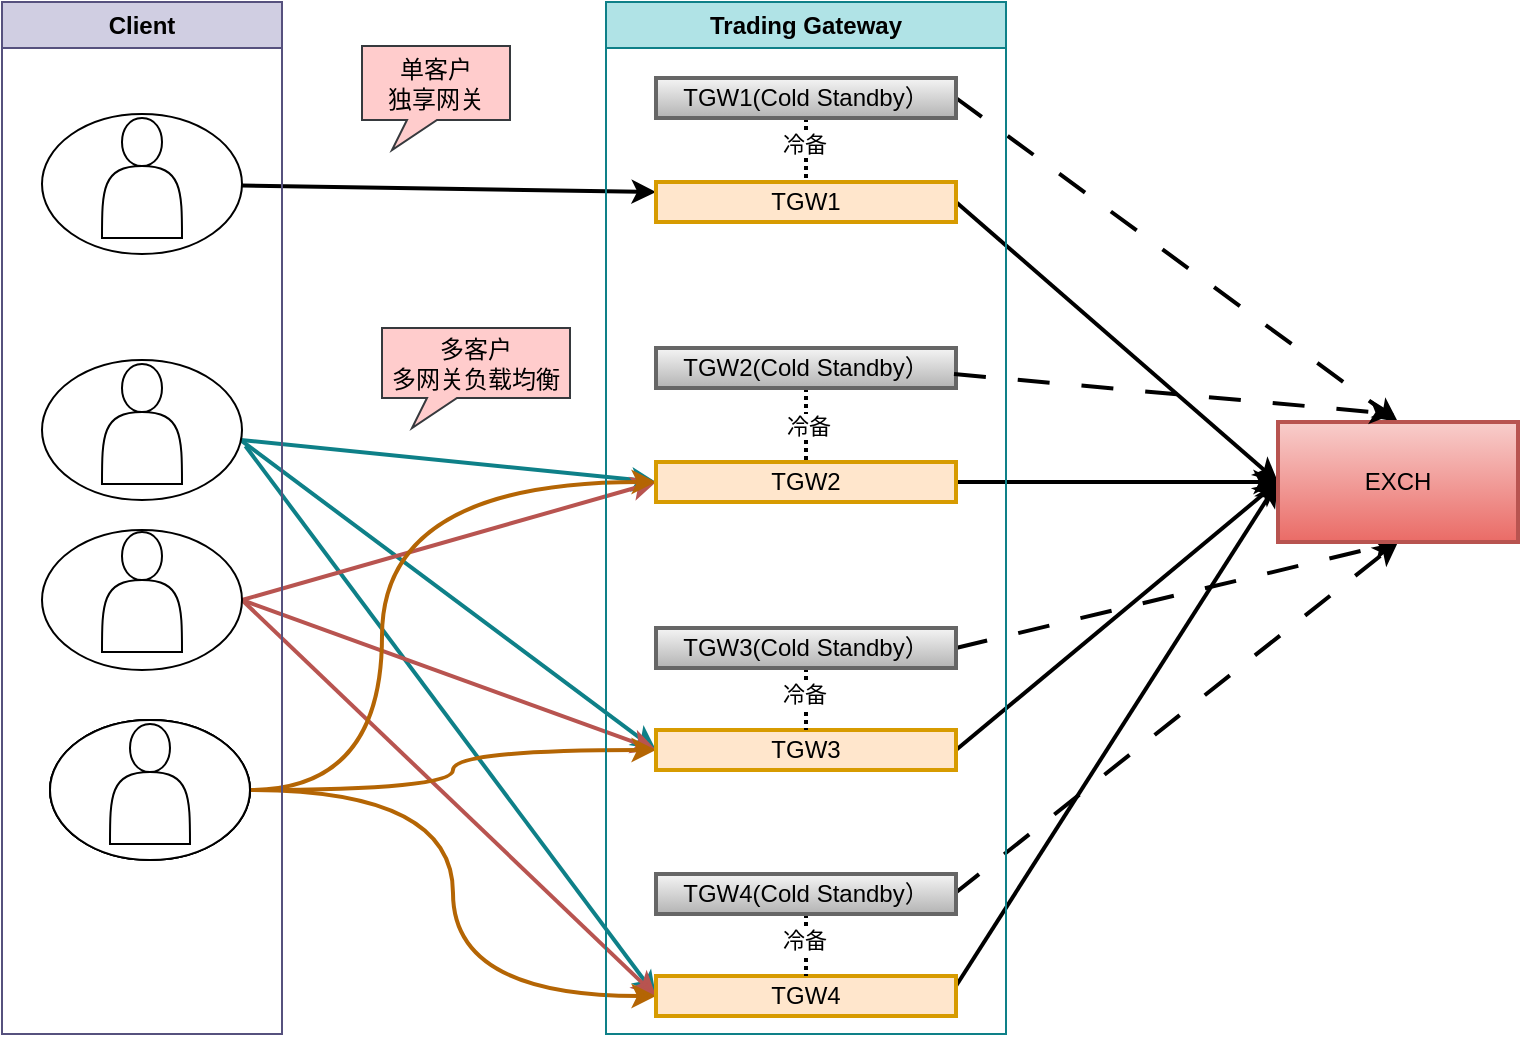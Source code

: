 <mxfile version="27.1.4">
  <diagram name="第 1 页" id="jIywfD_JO6souDe_vkiq">
    <mxGraphModel dx="1000" dy="609" grid="1" gridSize="10" guides="1" tooltips="1" connect="1" arrows="1" fold="1" page="1" pageScale="1" pageWidth="827" pageHeight="1169" math="0" shadow="0">
      <root>
        <mxCell id="0" />
        <mxCell id="1" parent="0" />
        <mxCell id="wQoGshhMmGxjYzGjcs3c-49" style="rounded=0;orthogonalLoop=1;jettySize=auto;html=1;entryX=0;entryY=0.5;entryDx=0;entryDy=0;strokeWidth=2;fillColor=#b0e3e6;strokeColor=#0e8088;" edge="1" parent="1" source="wQoGshhMmGxjYzGjcs3c-3" target="wQoGshhMmGxjYzGjcs3c-21">
          <mxGeometry relative="1" as="geometry" />
        </mxCell>
        <mxCell id="wQoGshhMmGxjYzGjcs3c-50" style="rounded=0;orthogonalLoop=1;jettySize=auto;html=1;exitX=1;exitY=0.579;exitDx=0;exitDy=0;entryX=0;entryY=0.5;entryDx=0;entryDy=0;exitPerimeter=0;strokeWidth=2;fillColor=#b0e3e6;strokeColor=#0e8088;" edge="1" parent="1" source="wQoGshhMmGxjYzGjcs3c-3" target="wQoGshhMmGxjYzGjcs3c-25">
          <mxGeometry relative="1" as="geometry" />
        </mxCell>
        <mxCell id="wQoGshhMmGxjYzGjcs3c-51" style="rounded=0;orthogonalLoop=1;jettySize=auto;html=1;entryX=0;entryY=0.5;entryDx=0;entryDy=0;exitX=1.017;exitY=0.614;exitDx=0;exitDy=0;exitPerimeter=0;strokeWidth=2;fillColor=#b0e3e6;strokeColor=#0e8088;" edge="1" parent="1" source="wQoGshhMmGxjYzGjcs3c-3" target="wQoGshhMmGxjYzGjcs3c-29">
          <mxGeometry relative="1" as="geometry" />
        </mxCell>
        <mxCell id="wQoGshhMmGxjYzGjcs3c-3" value="" style="ellipse;whiteSpace=wrap;html=1;" vertex="1" parent="1">
          <mxGeometry x="90" y="343" width="100" height="70" as="geometry" />
        </mxCell>
        <mxCell id="wQoGshhMmGxjYzGjcs3c-2" value="" style="shape=actor;whiteSpace=wrap;html=1;" vertex="1" parent="1">
          <mxGeometry x="120" y="345" width="40" height="60" as="geometry" />
        </mxCell>
        <mxCell id="wQoGshhMmGxjYzGjcs3c-52" style="rounded=0;orthogonalLoop=1;jettySize=auto;html=1;entryX=0;entryY=0.5;entryDx=0;entryDy=0;exitX=1;exitY=0.5;exitDx=0;exitDy=0;strokeWidth=2;fillColor=#f8cecc;gradientColor=#ea6b66;strokeColor=#b85450;" edge="1" parent="1" source="wQoGshhMmGxjYzGjcs3c-5" target="wQoGshhMmGxjYzGjcs3c-21">
          <mxGeometry relative="1" as="geometry" />
        </mxCell>
        <mxCell id="wQoGshhMmGxjYzGjcs3c-53" style="rounded=0;orthogonalLoop=1;jettySize=auto;html=1;entryX=0;entryY=0.5;entryDx=0;entryDy=0;exitX=1;exitY=0.5;exitDx=0;exitDy=0;strokeWidth=2;fillColor=#f8cecc;gradientColor=#ea6b66;strokeColor=#b85450;" edge="1" parent="1" source="wQoGshhMmGxjYzGjcs3c-5" target="wQoGshhMmGxjYzGjcs3c-25">
          <mxGeometry relative="1" as="geometry" />
        </mxCell>
        <mxCell id="wQoGshhMmGxjYzGjcs3c-54" style="rounded=0;orthogonalLoop=1;jettySize=auto;html=1;entryX=0;entryY=0.5;entryDx=0;entryDy=0;exitX=1;exitY=0.5;exitDx=0;exitDy=0;strokeWidth=2;fillColor=#f8cecc;gradientColor=#ea6b66;strokeColor=#b85450;" edge="1" parent="1" source="wQoGshhMmGxjYzGjcs3c-5" target="wQoGshhMmGxjYzGjcs3c-29">
          <mxGeometry relative="1" as="geometry" />
        </mxCell>
        <mxCell id="wQoGshhMmGxjYzGjcs3c-5" value="" style="ellipse;whiteSpace=wrap;html=1;" vertex="1" parent="1">
          <mxGeometry x="90" y="428" width="100" height="70" as="geometry" />
        </mxCell>
        <mxCell id="wQoGshhMmGxjYzGjcs3c-6" value="" style="shape=actor;whiteSpace=wrap;html=1;" vertex="1" parent="1">
          <mxGeometry x="120" y="429" width="40" height="60" as="geometry" />
        </mxCell>
        <mxCell id="wQoGshhMmGxjYzGjcs3c-7" value="" style="ellipse;whiteSpace=wrap;html=1;" vertex="1" parent="1">
          <mxGeometry x="94" y="523" width="100" height="70" as="geometry" />
        </mxCell>
        <mxCell id="wQoGshhMmGxjYzGjcs3c-8" value="" style="shape=actor;whiteSpace=wrap;html=1;" vertex="1" parent="1">
          <mxGeometry x="124" y="525" width="40" height="60" as="geometry" />
        </mxCell>
        <mxCell id="wQoGshhMmGxjYzGjcs3c-9" value="" style="ellipse;whiteSpace=wrap;html=1;" vertex="1" parent="1">
          <mxGeometry x="94" y="523" width="100" height="70" as="geometry" />
        </mxCell>
        <mxCell id="wQoGshhMmGxjYzGjcs3c-10" value="" style="shape=actor;whiteSpace=wrap;html=1;" vertex="1" parent="1">
          <mxGeometry x="124" y="525" width="40" height="60" as="geometry" />
        </mxCell>
        <mxCell id="wQoGshhMmGxjYzGjcs3c-55" style="edgeStyle=orthogonalEdgeStyle;rounded=0;orthogonalLoop=1;jettySize=auto;html=1;entryX=0;entryY=0.5;entryDx=0;entryDy=0;curved=1;strokeWidth=2;fillColor=#fad7ac;strokeColor=#b46504;" edge="1" parent="1" source="wQoGshhMmGxjYzGjcs3c-11" target="wQoGshhMmGxjYzGjcs3c-21">
          <mxGeometry relative="1" as="geometry">
            <Array as="points">
              <mxPoint x="260" y="558" />
              <mxPoint x="260" y="404" />
            </Array>
          </mxGeometry>
        </mxCell>
        <mxCell id="wQoGshhMmGxjYzGjcs3c-56" style="edgeStyle=orthogonalEdgeStyle;rounded=0;orthogonalLoop=1;jettySize=auto;html=1;entryX=0;entryY=0.5;entryDx=0;entryDy=0;curved=1;strokeWidth=2;fillColor=#fad7ac;strokeColor=#b46504;" edge="1" parent="1" source="wQoGshhMmGxjYzGjcs3c-11" target="wQoGshhMmGxjYzGjcs3c-25">
          <mxGeometry relative="1" as="geometry" />
        </mxCell>
        <mxCell id="wQoGshhMmGxjYzGjcs3c-57" style="edgeStyle=orthogonalEdgeStyle;rounded=0;orthogonalLoop=1;jettySize=auto;html=1;entryX=0;entryY=0.5;entryDx=0;entryDy=0;curved=1;strokeWidth=2;fillColor=#fad7ac;strokeColor=#b46504;" edge="1" parent="1" source="wQoGshhMmGxjYzGjcs3c-11" target="wQoGshhMmGxjYzGjcs3c-29">
          <mxGeometry relative="1" as="geometry" />
        </mxCell>
        <mxCell id="wQoGshhMmGxjYzGjcs3c-11" value="" style="ellipse;whiteSpace=wrap;html=1;" vertex="1" parent="1">
          <mxGeometry x="94" y="523" width="100" height="70" as="geometry" />
        </mxCell>
        <mxCell id="wQoGshhMmGxjYzGjcs3c-12" value="" style="shape=actor;whiteSpace=wrap;html=1;" vertex="1" parent="1">
          <mxGeometry x="124" y="525" width="40" height="60" as="geometry" />
        </mxCell>
        <mxCell id="wQoGshhMmGxjYzGjcs3c-46" style="rounded=0;orthogonalLoop=1;jettySize=auto;html=1;entryX=0;entryY=0.25;entryDx=0;entryDy=0;strokeWidth=2;" edge="1" parent="1" source="wQoGshhMmGxjYzGjcs3c-13" target="wQoGshhMmGxjYzGjcs3c-15">
          <mxGeometry relative="1" as="geometry" />
        </mxCell>
        <mxCell id="wQoGshhMmGxjYzGjcs3c-13" value="" style="ellipse;whiteSpace=wrap;html=1;" vertex="1" parent="1">
          <mxGeometry x="90" y="220" width="100" height="70" as="geometry" />
        </mxCell>
        <mxCell id="wQoGshhMmGxjYzGjcs3c-14" value="" style="shape=actor;whiteSpace=wrap;html=1;" vertex="1" parent="1">
          <mxGeometry x="120" y="222" width="40" height="60" as="geometry" />
        </mxCell>
        <mxCell id="wQoGshhMmGxjYzGjcs3c-37" style="rounded=0;orthogonalLoop=1;jettySize=auto;html=1;entryX=0;entryY=0.5;entryDx=0;entryDy=0;exitX=1;exitY=0.5;exitDx=0;exitDy=0;strokeWidth=2;" edge="1" parent="1" source="wQoGshhMmGxjYzGjcs3c-15" target="wQoGshhMmGxjYzGjcs3c-33">
          <mxGeometry relative="1" as="geometry" />
        </mxCell>
        <mxCell id="wQoGshhMmGxjYzGjcs3c-15" value="TGW1" style="rounded=0;whiteSpace=wrap;html=1;strokeWidth=2;fillColor=#ffe6cc;strokeColor=#d79b00;" vertex="1" parent="1">
          <mxGeometry x="397" y="254" width="150" height="20" as="geometry" />
        </mxCell>
        <mxCell id="wQoGshhMmGxjYzGjcs3c-19" value="" style="edgeStyle=orthogonalEdgeStyle;rounded=0;orthogonalLoop=1;jettySize=auto;html=1;dashed=1;endArrow=none;startFill=0;dashPattern=1 1;strokeWidth=2;" edge="1" parent="1" source="wQoGshhMmGxjYzGjcs3c-16" target="wQoGshhMmGxjYzGjcs3c-15">
          <mxGeometry relative="1" as="geometry" />
        </mxCell>
        <mxCell id="wQoGshhMmGxjYzGjcs3c-20" value="冷备" style="edgeLabel;html=1;align=center;verticalAlign=middle;resizable=0;points=[];" vertex="1" connectable="0" parent="wQoGshhMmGxjYzGjcs3c-19">
          <mxGeometry x="0.13" y="1" relative="1" as="geometry">
            <mxPoint as="offset" />
          </mxGeometry>
        </mxCell>
        <mxCell id="wQoGshhMmGxjYzGjcs3c-40" style="rounded=0;orthogonalLoop=1;jettySize=auto;html=1;entryX=0.5;entryY=0;entryDx=0;entryDy=0;dashed=1;dashPattern=8 8;exitX=1;exitY=0.5;exitDx=0;exitDy=0;strokeWidth=2;" edge="1" parent="1" source="wQoGshhMmGxjYzGjcs3c-16" target="wQoGshhMmGxjYzGjcs3c-33">
          <mxGeometry relative="1" as="geometry" />
        </mxCell>
        <mxCell id="wQoGshhMmGxjYzGjcs3c-16" value="TGW1(Cold Standby）" style="rounded=0;whiteSpace=wrap;html=1;strokeWidth=2;fillColor=#f5f5f5;gradientColor=#b3b3b3;strokeColor=#666666;" vertex="1" parent="1">
          <mxGeometry x="397" y="202" width="150" height="20" as="geometry" />
        </mxCell>
        <mxCell id="wQoGshhMmGxjYzGjcs3c-34" value="" style="edgeStyle=orthogonalEdgeStyle;rounded=0;orthogonalLoop=1;jettySize=auto;html=1;strokeWidth=2;" edge="1" parent="1" source="wQoGshhMmGxjYzGjcs3c-21" target="wQoGshhMmGxjYzGjcs3c-33">
          <mxGeometry relative="1" as="geometry" />
        </mxCell>
        <mxCell id="wQoGshhMmGxjYzGjcs3c-21" value="TGW2" style="rounded=0;whiteSpace=wrap;html=1;strokeWidth=2;fillColor=#ffe6cc;strokeColor=#d79b00;" vertex="1" parent="1">
          <mxGeometry x="397" y="394" width="150" height="20" as="geometry" />
        </mxCell>
        <mxCell id="wQoGshhMmGxjYzGjcs3c-22" value="" style="edgeStyle=orthogonalEdgeStyle;rounded=0;orthogonalLoop=1;jettySize=auto;html=1;dashed=1;endArrow=none;startFill=0;dashPattern=1 1;strokeWidth=2;" edge="1" parent="1" source="wQoGshhMmGxjYzGjcs3c-24" target="wQoGshhMmGxjYzGjcs3c-21">
          <mxGeometry relative="1" as="geometry" />
        </mxCell>
        <mxCell id="wQoGshhMmGxjYzGjcs3c-23" value="冷备" style="edgeLabel;html=1;align=center;verticalAlign=middle;resizable=0;points=[];" vertex="1" connectable="0" parent="wQoGshhMmGxjYzGjcs3c-22">
          <mxGeometry x="0.13" y="1" relative="1" as="geometry">
            <mxPoint as="offset" />
          </mxGeometry>
        </mxCell>
        <mxCell id="wQoGshhMmGxjYzGjcs3c-24" value="TGW2(Cold Standby）" style="rounded=0;whiteSpace=wrap;html=1;strokeWidth=2;fillColor=#f5f5f5;gradientColor=#b3b3b3;strokeColor=#666666;" vertex="1" parent="1">
          <mxGeometry x="397" y="337" width="150" height="20" as="geometry" />
        </mxCell>
        <mxCell id="wQoGshhMmGxjYzGjcs3c-38" style="rounded=0;orthogonalLoop=1;jettySize=auto;html=1;entryX=0;entryY=0.5;entryDx=0;entryDy=0;exitX=1;exitY=0.5;exitDx=0;exitDy=0;strokeWidth=2;" edge="1" parent="1" source="wQoGshhMmGxjYzGjcs3c-25" target="wQoGshhMmGxjYzGjcs3c-33">
          <mxGeometry relative="1" as="geometry" />
        </mxCell>
        <mxCell id="wQoGshhMmGxjYzGjcs3c-41" style="rounded=0;orthogonalLoop=1;jettySize=auto;html=1;entryX=0.5;entryY=1;entryDx=0;entryDy=0;dashed=1;dashPattern=8 8;exitX=1;exitY=0.5;exitDx=0;exitDy=0;strokeWidth=2;" edge="1" parent="1" source="wQoGshhMmGxjYzGjcs3c-28" target="wQoGshhMmGxjYzGjcs3c-33">
          <mxGeometry relative="1" as="geometry">
            <mxPoint x="547" y="538" as="sourcePoint" />
          </mxGeometry>
        </mxCell>
        <mxCell id="wQoGshhMmGxjYzGjcs3c-25" value="TGW3" style="rounded=0;whiteSpace=wrap;html=1;strokeWidth=2;fillColor=#ffe6cc;strokeColor=#d79b00;" vertex="1" parent="1">
          <mxGeometry x="397" y="528" width="150" height="20" as="geometry" />
        </mxCell>
        <mxCell id="wQoGshhMmGxjYzGjcs3c-26" value="" style="edgeStyle=orthogonalEdgeStyle;rounded=0;orthogonalLoop=1;jettySize=auto;html=1;dashed=1;endArrow=none;startFill=0;dashPattern=1 1;strokeWidth=2;" edge="1" parent="1" source="wQoGshhMmGxjYzGjcs3c-28" target="wQoGshhMmGxjYzGjcs3c-25">
          <mxGeometry relative="1" as="geometry" />
        </mxCell>
        <mxCell id="wQoGshhMmGxjYzGjcs3c-27" value="冷备" style="edgeLabel;html=1;align=center;verticalAlign=middle;resizable=0;points=[];" vertex="1" connectable="0" parent="wQoGshhMmGxjYzGjcs3c-26">
          <mxGeometry x="0.13" y="1" relative="1" as="geometry">
            <mxPoint as="offset" />
          </mxGeometry>
        </mxCell>
        <mxCell id="wQoGshhMmGxjYzGjcs3c-28" value="TGW3(Cold Standby）" style="rounded=0;whiteSpace=wrap;html=1;strokeWidth=2;fillColor=#f5f5f5;gradientColor=#b3b3b3;strokeColor=#666666;" vertex="1" parent="1">
          <mxGeometry x="397" y="477" width="150" height="20" as="geometry" />
        </mxCell>
        <mxCell id="wQoGshhMmGxjYzGjcs3c-39" style="rounded=0;orthogonalLoop=1;jettySize=auto;html=1;entryX=0;entryY=0.5;entryDx=0;entryDy=0;exitX=1;exitY=0.25;exitDx=0;exitDy=0;strokeWidth=2;" edge="1" parent="1" source="wQoGshhMmGxjYzGjcs3c-29" target="wQoGshhMmGxjYzGjcs3c-33">
          <mxGeometry relative="1" as="geometry">
            <mxPoint x="708" y="410" as="targetPoint" />
          </mxGeometry>
        </mxCell>
        <mxCell id="wQoGshhMmGxjYzGjcs3c-42" style="rounded=0;orthogonalLoop=1;jettySize=auto;html=1;entryX=0.5;entryY=1;entryDx=0;entryDy=0;dashed=1;dashPattern=8 8;strokeWidth=2;" edge="1" parent="1" target="wQoGshhMmGxjYzGjcs3c-33">
          <mxGeometry relative="1" as="geometry">
            <mxPoint x="546" y="610" as="sourcePoint" />
          </mxGeometry>
        </mxCell>
        <mxCell id="wQoGshhMmGxjYzGjcs3c-29" value="TGW4" style="rounded=0;whiteSpace=wrap;html=1;strokeWidth=2;fillColor=#ffe6cc;strokeColor=#d79b00;" vertex="1" parent="1">
          <mxGeometry x="397" y="651" width="150" height="20" as="geometry" />
        </mxCell>
        <mxCell id="wQoGshhMmGxjYzGjcs3c-30" value="" style="edgeStyle=orthogonalEdgeStyle;rounded=0;orthogonalLoop=1;jettySize=auto;html=1;dashed=1;endArrow=none;startFill=0;dashPattern=1 1;strokeWidth=2;" edge="1" parent="1" source="wQoGshhMmGxjYzGjcs3c-32" target="wQoGshhMmGxjYzGjcs3c-29">
          <mxGeometry relative="1" as="geometry" />
        </mxCell>
        <mxCell id="wQoGshhMmGxjYzGjcs3c-31" value="冷备" style="edgeLabel;html=1;align=center;verticalAlign=middle;resizable=0;points=[];" vertex="1" connectable="0" parent="wQoGshhMmGxjYzGjcs3c-30">
          <mxGeometry x="0.13" y="1" relative="1" as="geometry">
            <mxPoint as="offset" />
          </mxGeometry>
        </mxCell>
        <mxCell id="wQoGshhMmGxjYzGjcs3c-32" value="TGW4(Cold Standby）" style="rounded=0;whiteSpace=wrap;html=1;strokeWidth=2;fillColor=#f5f5f5;gradientColor=#b3b3b3;strokeColor=#666666;" vertex="1" parent="1">
          <mxGeometry x="397" y="600" width="150" height="20" as="geometry" />
        </mxCell>
        <mxCell id="wQoGshhMmGxjYzGjcs3c-33" value="EXCH" style="rounded=0;whiteSpace=wrap;html=1;fillColor=#f8cecc;strokeColor=#b85450;strokeWidth=2;gradientColor=#ea6b66;" vertex="1" parent="1">
          <mxGeometry x="708" y="374" width="120" height="60" as="geometry" />
        </mxCell>
        <mxCell id="wQoGshhMmGxjYzGjcs3c-35" value="Trading Gateway" style="swimlane;whiteSpace=wrap;html=1;fillColor=#b0e3e6;strokeColor=#0e8088;" vertex="1" parent="1">
          <mxGeometry x="372" y="164" width="200" height="516" as="geometry" />
        </mxCell>
        <mxCell id="wQoGshhMmGxjYzGjcs3c-45" value="Client" style="swimlane;whiteSpace=wrap;html=1;fillColor=#d0cee2;strokeColor=#56517e;" vertex="1" parent="1">
          <mxGeometry x="70" y="164" width="140" height="516" as="geometry" />
        </mxCell>
        <mxCell id="wQoGshhMmGxjYzGjcs3c-58" style="rounded=0;orthogonalLoop=1;jettySize=auto;html=1;dashed=1;dashPattern=8 8;strokeWidth=2;" edge="1" parent="1">
          <mxGeometry relative="1" as="geometry">
            <mxPoint x="546" y="350" as="sourcePoint" />
            <mxPoint x="766" y="370" as="targetPoint" />
          </mxGeometry>
        </mxCell>
        <mxCell id="wQoGshhMmGxjYzGjcs3c-63" value="单客户&lt;div&gt;独享网关&lt;/div&gt;" style="whiteSpace=wrap;html=1;shape=mxgraph.basic.rectCallout;dx=30;dy=15;boundedLbl=1;fillColor=#ffcccc;strokeColor=#36393d;" vertex="1" parent="1">
          <mxGeometry x="250" y="186" width="74" height="52" as="geometry" />
        </mxCell>
        <mxCell id="wQoGshhMmGxjYzGjcs3c-64" value="多客户&lt;div&gt;多网关&lt;span style=&quot;background-color: transparent; color: light-dark(rgb(0, 0, 0), rgb(255, 255, 255));&quot;&gt;负载均衡&lt;/span&gt;&lt;/div&gt;" style="whiteSpace=wrap;html=1;shape=mxgraph.basic.rectCallout;dx=30;dy=15;boundedLbl=1;fillColor=#ffcccc;strokeColor=#36393d;" vertex="1" parent="1">
          <mxGeometry x="260" y="327" width="94" height="50" as="geometry" />
        </mxCell>
      </root>
    </mxGraphModel>
  </diagram>
</mxfile>
